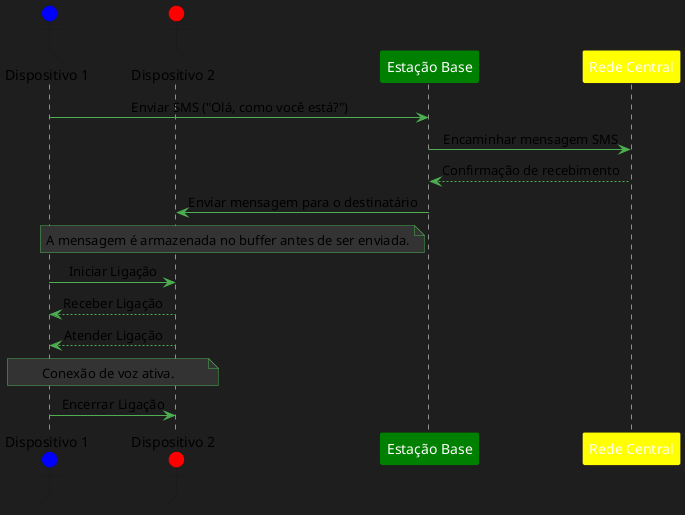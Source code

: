
@startuml
' Configurações de estilo
skinparam backgroundColor #1E1E1E
skinparam participantBackgroundColor #2E2E2E
skinparam participantFontColor #FFFFFF
skinparam sequenceArrowColor #4CAF50
skinparam sequenceLifeLineBorderColor #FFFFFF
skinparam sequenceLifeLineBackgroundColor #2E2E2E
skinparam noteBackgroundColor #333333
skinparam noteBorderColor #4CAF50
skinparam sequenceMessageAlignment center

' Definição dos atores e participantes
actor "Dispositivo 1" as D1 #blue
actor "Dispositivo 2" as D2 #red
participant "Estação Base" as EB #green
participant "Rede Central" as RC #yellow

' Sequência de envio de SMS
D1 -> EB: Enviar SMS ("Olá, como você está?")
EB -> RC: Encaminhar mensagem SMS
RC --> EB: Confirmação de recebimento
EB -> D2: Enviar mensagem para o destinatário
note left of EB
A mensagem é armazenada no buffer antes de ser enviada.
end note

' Sequência de ligação
D1 -> D2: Iniciar Ligação
D2 --> D1: Receber Ligação
D2 --> D1: Atender Ligação
note over D1, D2
Conexão de voz ativa.
end note
D1 -> D2: Encerrar Ligação

@enduml

